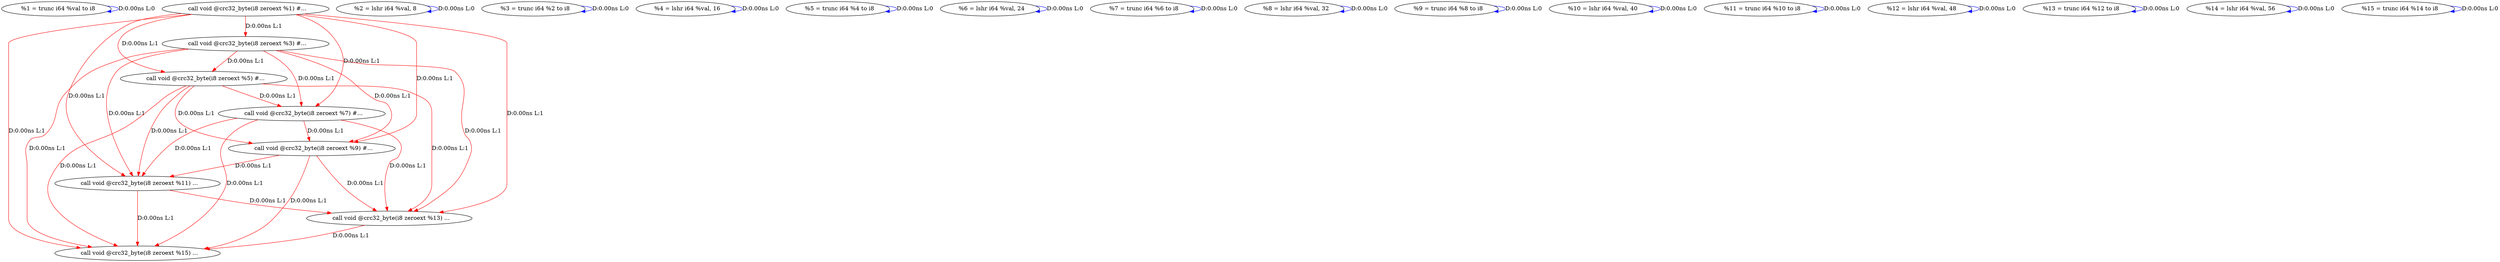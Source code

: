 digraph {
Node0x2b7b370[label="  %1 = trunc i64 %val to i8"];
Node0x2b7b370 -> Node0x2b7b370[label="D:0.00ns L:0",color=blue];
Node0x2b77ac0[label="  call void @crc32_byte(i8 zeroext %3) #..."];
Node0x2b7b450[label="  call void @crc32_byte(i8 zeroext %1) #..."];
Node0x2b7b450 -> Node0x2b77ac0[label="D:0.00ns L:1",color=red];
Node0x2b77d60[label="  call void @crc32_byte(i8 zeroext %5) #..."];
Node0x2b7b450 -> Node0x2b77d60[label="D:0.00ns L:1",color=red];
Node0x2b78000[label="  call void @crc32_byte(i8 zeroext %7) #..."];
Node0x2b7b450 -> Node0x2b78000[label="D:0.00ns L:1",color=red];
Node0x2b782a0[label="  call void @crc32_byte(i8 zeroext %9) #..."];
Node0x2b7b450 -> Node0x2b782a0[label="D:0.00ns L:1",color=red];
Node0x2b78540[label="  call void @crc32_byte(i8 zeroext %11) ..."];
Node0x2b7b450 -> Node0x2b78540[label="D:0.00ns L:1",color=red];
Node0x2b787e0[label="  call void @crc32_byte(i8 zeroext %13) ..."];
Node0x2b7b450 -> Node0x2b787e0[label="D:0.00ns L:1",color=red];
Node0x2b78a80[label="  call void @crc32_byte(i8 zeroext %15) ..."];
Node0x2b7b450 -> Node0x2b78a80[label="D:0.00ns L:1",color=red];
Node0x2b7b590[label="  %2 = lshr i64 %val, 8"];
Node0x2b7b590 -> Node0x2b7b590[label="D:0.00ns L:0",color=blue];
Node0x2b779e0[label="  %3 = trunc i64 %2 to i8"];
Node0x2b779e0 -> Node0x2b779e0[label="D:0.00ns L:0",color=blue];
Node0x2b77ac0 -> Node0x2b77d60[label="D:0.00ns L:1",color=red];
Node0x2b77ac0 -> Node0x2b78000[label="D:0.00ns L:1",color=red];
Node0x2b77ac0 -> Node0x2b782a0[label="D:0.00ns L:1",color=red];
Node0x2b77ac0 -> Node0x2b78540[label="D:0.00ns L:1",color=red];
Node0x2b77ac0 -> Node0x2b787e0[label="D:0.00ns L:1",color=red];
Node0x2b77ac0 -> Node0x2b78a80[label="D:0.00ns L:1",color=red];
Node0x2b77ba0[label="  %4 = lshr i64 %val, 16"];
Node0x2b77ba0 -> Node0x2b77ba0[label="D:0.00ns L:0",color=blue];
Node0x2b77c80[label="  %5 = trunc i64 %4 to i8"];
Node0x2b77c80 -> Node0x2b77c80[label="D:0.00ns L:0",color=blue];
Node0x2b77d60 -> Node0x2b78000[label="D:0.00ns L:1",color=red];
Node0x2b77d60 -> Node0x2b782a0[label="D:0.00ns L:1",color=red];
Node0x2b77d60 -> Node0x2b78540[label="D:0.00ns L:1",color=red];
Node0x2b77d60 -> Node0x2b787e0[label="D:0.00ns L:1",color=red];
Node0x2b77d60 -> Node0x2b78a80[label="D:0.00ns L:1",color=red];
Node0x2b77e40[label="  %6 = lshr i64 %val, 24"];
Node0x2b77e40 -> Node0x2b77e40[label="D:0.00ns L:0",color=blue];
Node0x2b77f20[label="  %7 = trunc i64 %6 to i8"];
Node0x2b77f20 -> Node0x2b77f20[label="D:0.00ns L:0",color=blue];
Node0x2b78000 -> Node0x2b782a0[label="D:0.00ns L:1",color=red];
Node0x2b78000 -> Node0x2b78540[label="D:0.00ns L:1",color=red];
Node0x2b78000 -> Node0x2b787e0[label="D:0.00ns L:1",color=red];
Node0x2b78000 -> Node0x2b78a80[label="D:0.00ns L:1",color=red];
Node0x2b780e0[label="  %8 = lshr i64 %val, 32"];
Node0x2b780e0 -> Node0x2b780e0[label="D:0.00ns L:0",color=blue];
Node0x2b781c0[label="  %9 = trunc i64 %8 to i8"];
Node0x2b781c0 -> Node0x2b781c0[label="D:0.00ns L:0",color=blue];
Node0x2b782a0 -> Node0x2b78540[label="D:0.00ns L:1",color=red];
Node0x2b782a0 -> Node0x2b787e0[label="D:0.00ns L:1",color=red];
Node0x2b782a0 -> Node0x2b78a80[label="D:0.00ns L:1",color=red];
Node0x2b78380[label="  %10 = lshr i64 %val, 40"];
Node0x2b78380 -> Node0x2b78380[label="D:0.00ns L:0",color=blue];
Node0x2b78460[label="  %11 = trunc i64 %10 to i8"];
Node0x2b78460 -> Node0x2b78460[label="D:0.00ns L:0",color=blue];
Node0x2b78540 -> Node0x2b787e0[label="D:0.00ns L:1",color=red];
Node0x2b78540 -> Node0x2b78a80[label="D:0.00ns L:1",color=red];
Node0x2b78620[label="  %12 = lshr i64 %val, 48"];
Node0x2b78620 -> Node0x2b78620[label="D:0.00ns L:0",color=blue];
Node0x2b78700[label="  %13 = trunc i64 %12 to i8"];
Node0x2b78700 -> Node0x2b78700[label="D:0.00ns L:0",color=blue];
Node0x2b787e0 -> Node0x2b78a80[label="D:0.00ns L:1",color=red];
Node0x2b788c0[label="  %14 = lshr i64 %val, 56"];
Node0x2b788c0 -> Node0x2b788c0[label="D:0.00ns L:0",color=blue];
Node0x2b789a0[label="  %15 = trunc i64 %14 to i8"];
Node0x2b789a0 -> Node0x2b789a0[label="D:0.00ns L:0",color=blue];
}
